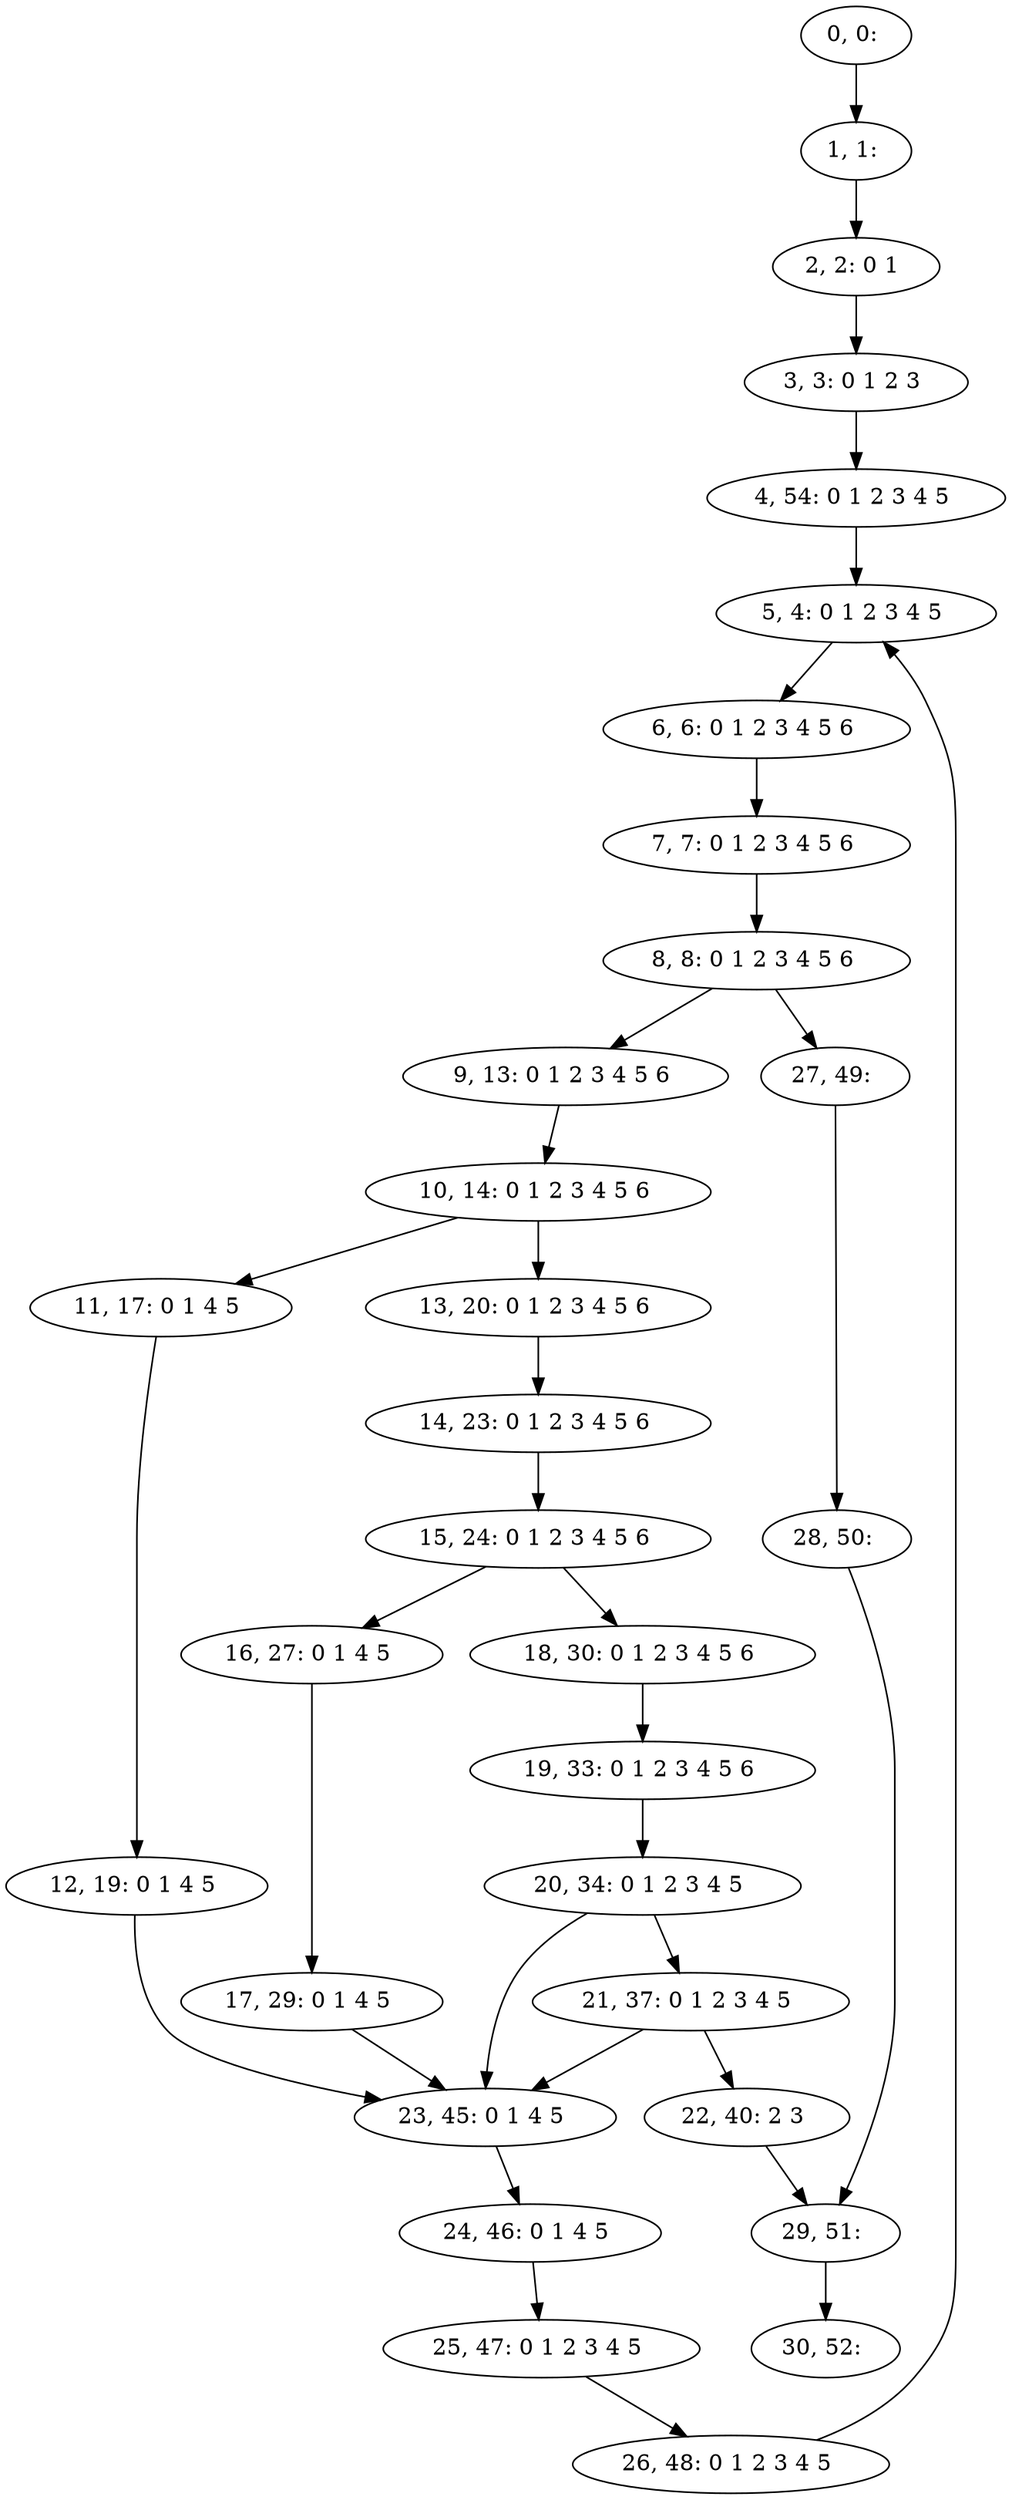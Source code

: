 digraph G {
0[label="0, 0: "];
1[label="1, 1: "];
2[label="2, 2: 0 1 "];
3[label="3, 3: 0 1 2 3 "];
4[label="4, 54: 0 1 2 3 4 5 "];
5[label="5, 4: 0 1 2 3 4 5 "];
6[label="6, 6: 0 1 2 3 4 5 6 "];
7[label="7, 7: 0 1 2 3 4 5 6 "];
8[label="8, 8: 0 1 2 3 4 5 6 "];
9[label="9, 13: 0 1 2 3 4 5 6 "];
10[label="10, 14: 0 1 2 3 4 5 6 "];
11[label="11, 17: 0 1 4 5 "];
12[label="12, 19: 0 1 4 5 "];
13[label="13, 20: 0 1 2 3 4 5 6 "];
14[label="14, 23: 0 1 2 3 4 5 6 "];
15[label="15, 24: 0 1 2 3 4 5 6 "];
16[label="16, 27: 0 1 4 5 "];
17[label="17, 29: 0 1 4 5 "];
18[label="18, 30: 0 1 2 3 4 5 6 "];
19[label="19, 33: 0 1 2 3 4 5 6 "];
20[label="20, 34: 0 1 2 3 4 5 "];
21[label="21, 37: 0 1 2 3 4 5 "];
22[label="22, 40: 2 3 "];
23[label="23, 45: 0 1 4 5 "];
24[label="24, 46: 0 1 4 5 "];
25[label="25, 47: 0 1 2 3 4 5 "];
26[label="26, 48: 0 1 2 3 4 5 "];
27[label="27, 49: "];
28[label="28, 50: "];
29[label="29, 51: "];
30[label="30, 52: "];
0->1 ;
1->2 ;
2->3 ;
3->4 ;
4->5 ;
5->6 ;
6->7 ;
7->8 ;
8->9 ;
8->27 ;
9->10 ;
10->11 ;
10->13 ;
11->12 ;
12->23 ;
13->14 ;
14->15 ;
15->16 ;
15->18 ;
16->17 ;
17->23 ;
18->19 ;
19->20 ;
20->21 ;
20->23 ;
21->22 ;
21->23 ;
22->29 ;
23->24 ;
24->25 ;
25->26 ;
26->5 ;
27->28 ;
28->29 ;
29->30 ;
}
